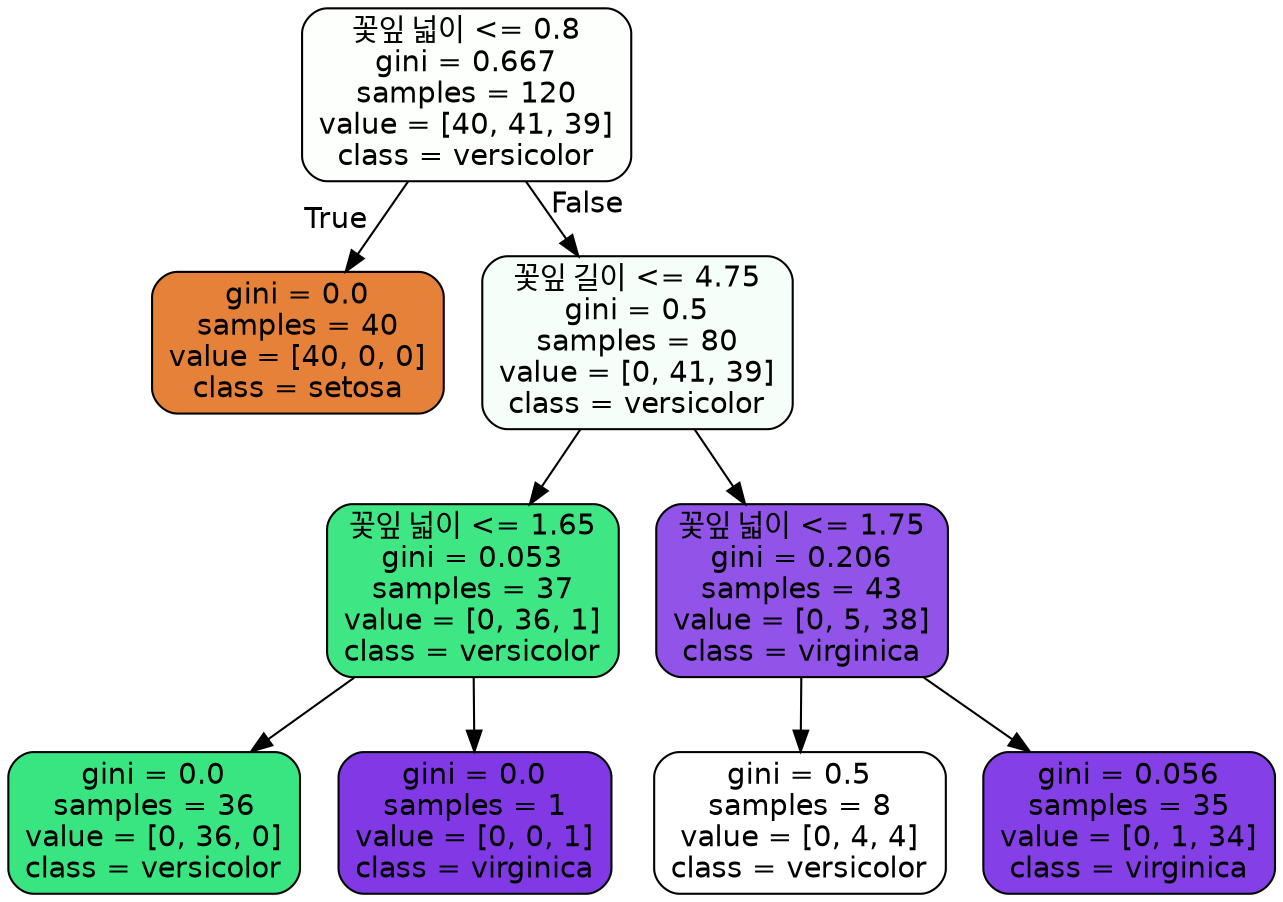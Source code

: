 digraph Tree {
node [shape=box, style="filled, rounded", color="black", fontname="helvetica"] ;
edge [fontname="helvetica"] ;
0 [label="꽃잎 넓이 <= 0.8\ngini = 0.667\nsamples = 120\nvalue = [40, 41, 39]\nclass = versicolor", fillcolor="#fdfffd"] ;
1 [label="gini = 0.0\nsamples = 40\nvalue = [40, 0, 0]\nclass = setosa", fillcolor="#e58139"] ;
0 -> 1 [labeldistance=2.5, labelangle=45, headlabel="True"] ;
2 [label="꽃잎 길이 <= 4.75\ngini = 0.5\nsamples = 80\nvalue = [0, 41, 39]\nclass = versicolor", fillcolor="#f5fef9"] ;
0 -> 2 [labeldistance=2.5, labelangle=-45, headlabel="False"] ;
3 [label="꽃잎 넓이 <= 1.65\ngini = 0.053\nsamples = 37\nvalue = [0, 36, 1]\nclass = versicolor", fillcolor="#3ee684"] ;
2 -> 3 ;
4 [label="gini = 0.0\nsamples = 36\nvalue = [0, 36, 0]\nclass = versicolor", fillcolor="#39e581"] ;
3 -> 4 ;
5 [label="gini = 0.0\nsamples = 1\nvalue = [0, 0, 1]\nclass = virginica", fillcolor="#8139e5"] ;
3 -> 5 ;
6 [label="꽃잎 넓이 <= 1.75\ngini = 0.206\nsamples = 43\nvalue = [0, 5, 38]\nclass = virginica", fillcolor="#9253e8"] ;
2 -> 6 ;
7 [label="gini = 0.5\nsamples = 8\nvalue = [0, 4, 4]\nclass = versicolor", fillcolor="#ffffff"] ;
6 -> 7 ;
8 [label="gini = 0.056\nsamples = 35\nvalue = [0, 1, 34]\nclass = virginica", fillcolor="#853fe6"] ;
6 -> 8 ;
}